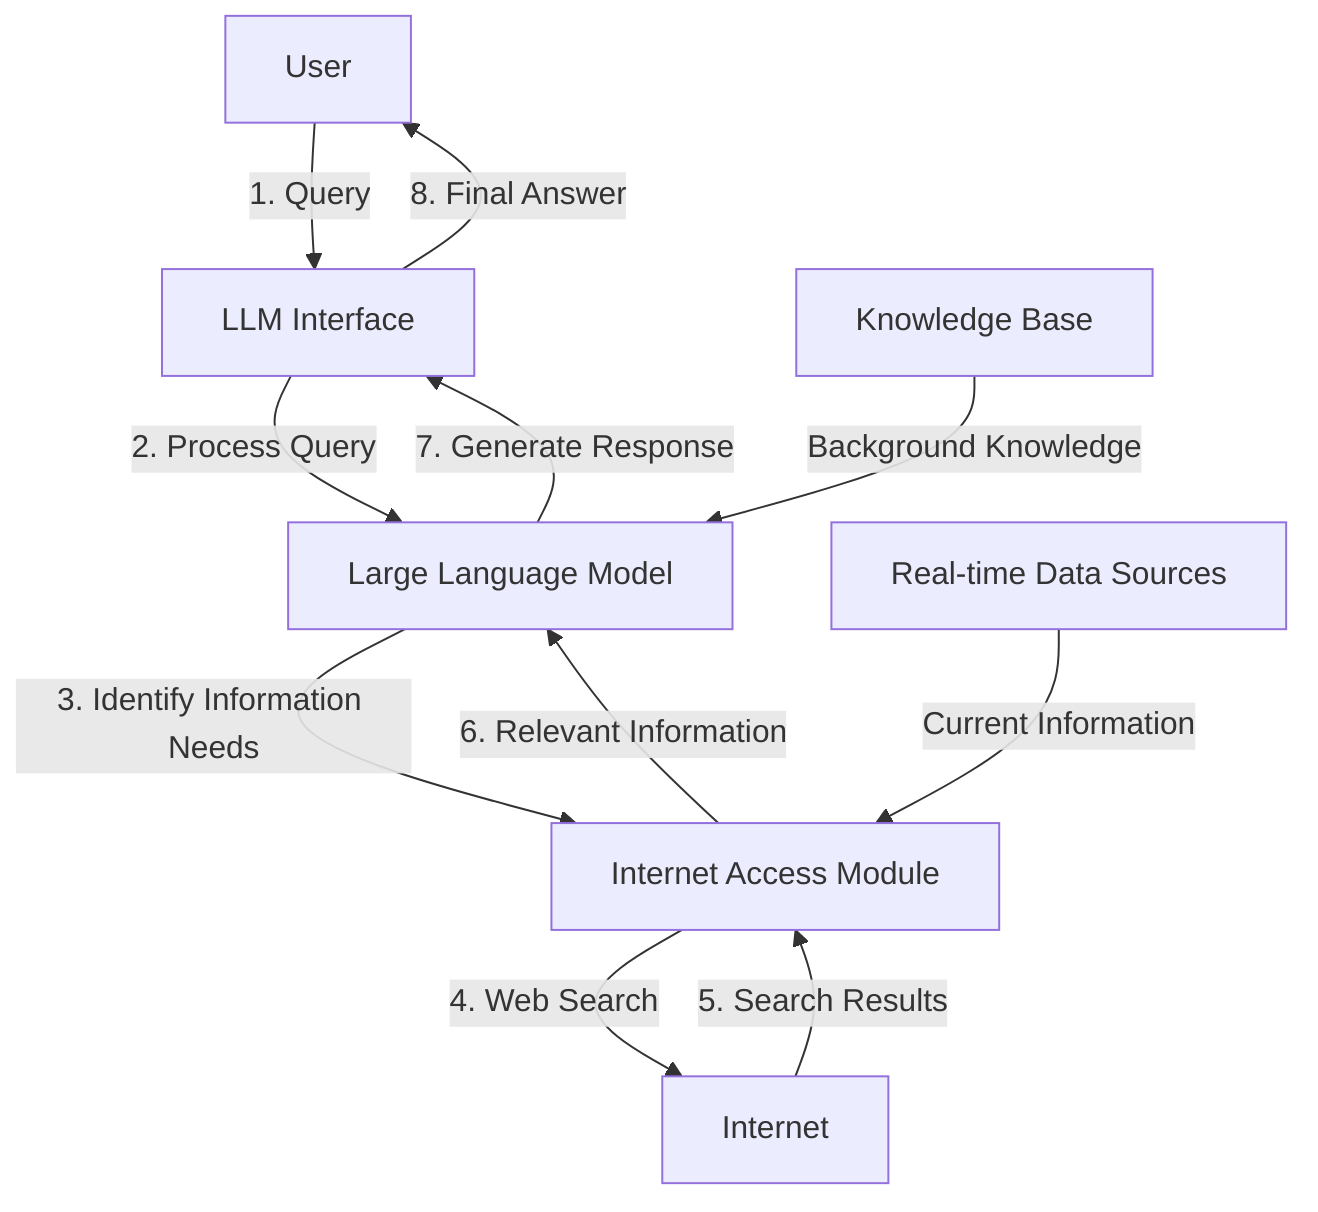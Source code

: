 graph TD
    A["User"] -->|"1. Query"| B["LLM Interface"]
    B -->|"2. Process Query"| C["Large Language Model"]
    C -->|"3. Identify Information Needs"| D["Internet Access Module"]
    D -->|"4. Web Search"| E["Internet"]
    E -->|"5. Search Results"| D
    D -->|"6. Relevant Information"| C
    C -->|"7. Generate Response"| B
    B -->|"8. Final Answer"| A
    
    F["Knowledge Base"] -->|"Background Knowledge"| C
    G["Real-time Data Sources"] -->|"Current Information"| D